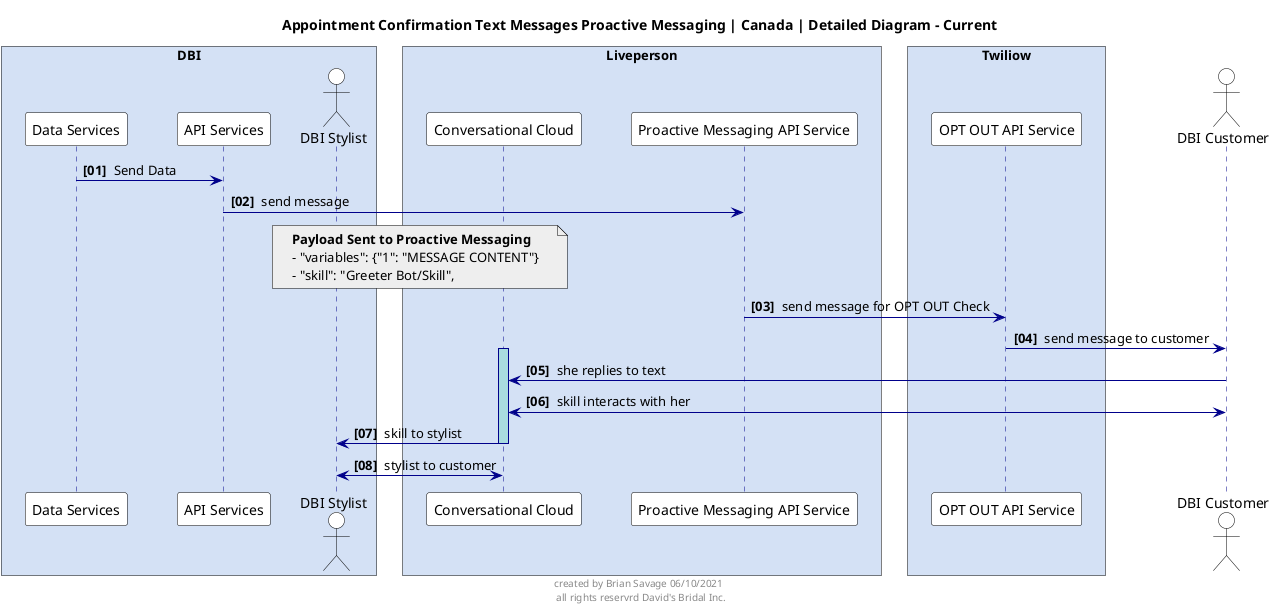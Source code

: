 @startuml

skinparam sequenceBoxBorderColor #black
skinparam NoteBorderColor #black

skinparam sequence {
    ArrowColor DarkBlue
    ActorBackgroundColor White
    ActorBorderColor black
    LifeLineBorderColor DarkBlue
    LifeLineBackgroundColor #A9DCDF
    BoxPadding 20
    ParticipantPadding 20
    ParticipantBorderColor Black
    ParticipantBackgroundColor White
}

autonumber "<b>[00] "
footer created by Brian Savage 06/10/2021 \n all rights reservrd David's Bridal Inc.

title Appointment Confirmation Text Messages Proactive Messaging | Canada | Detailed Diagram - Current

box "DBI" #D4E1F5
participant "Data Services" as DBI_DATA
participant "API Services" as DBI_API
actor "DBI Stylist" as DBI_STY
end box

box "Liveperson" #D4E1F5
participant "Conversational Cloud" as LPCC
participant "Proactive Messaging API Service" as LPPM
end box

box "Twiliow" #D4E1F5
participant "OPT OUT API Service" as TWAS
end box

actor "DBI Customer" as DBI_CUS

DBI_DATA -> DBI_API : Send Data
DBI_API -> LPPM : send message
note over DBI_STY, LPCC #EEE
<b>Payload Sent to Proactive Messaging
- "variables": {"1": "MESSAGE CONTENT"}
- "skill": "Greeter Bot/Skill",
end note
LPPM -> TWAS : send message for OPT OUT Check
TWAS -> DBI_CUS : send message to customer

activate LPCC

LPCC <- DBI_CUS : she replies to text
LPCC <-> DBI_CUS : skill interacts with her
DBI_STY <- LPCC : skill to stylist
deactivate LPCC

DBI_STY <-> LPCC : stylist to customer
@enduml